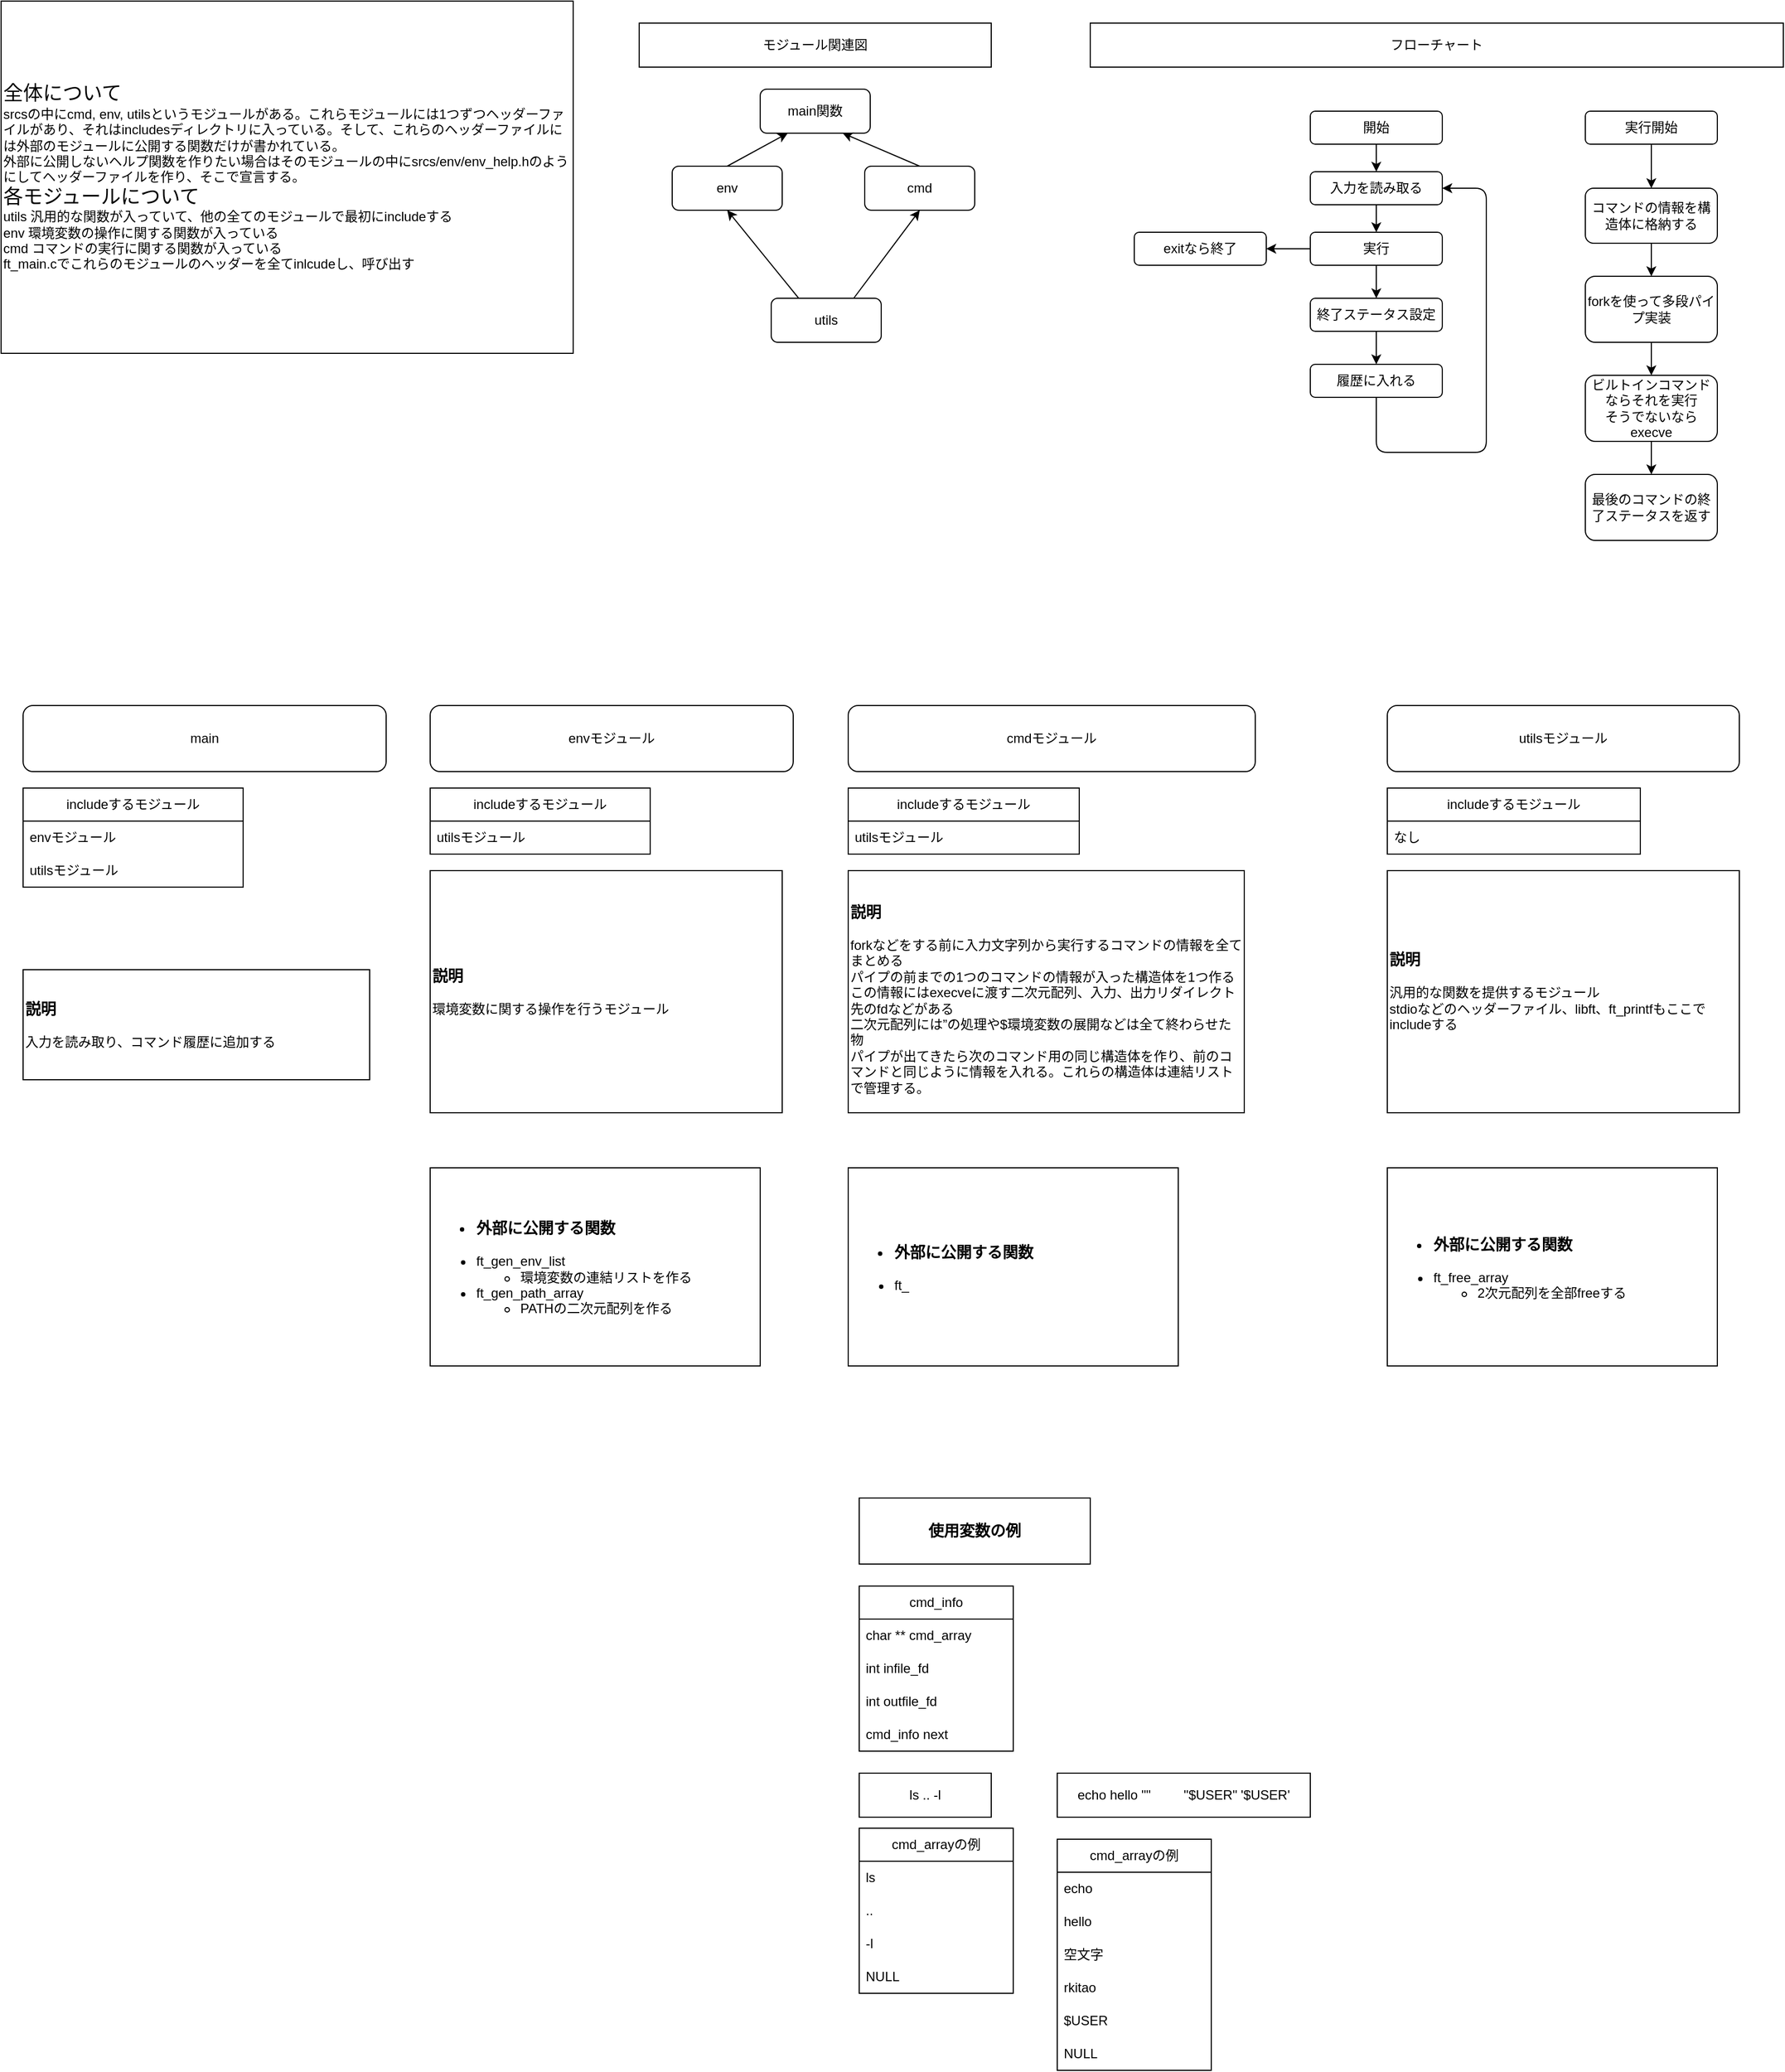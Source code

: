 <mxfile>
    <diagram id="GvdNMi-sKTnuqSEQmimu" name="ページ1">
        <mxGraphModel dx="2522" dy="2238" grid="1" gridSize="10" guides="1" tooltips="1" connect="1" arrows="1" fold="1" page="0" pageScale="1" pageWidth="827" pageHeight="1169" math="0" shadow="0">
            <root>
                <mxCell id="0"/>
                <mxCell id="1" parent="0"/>
                <mxCell id="4" value="cmdモジュール" style="rounded=1;whiteSpace=wrap;html=1;" parent="1" vertex="1">
                    <mxGeometry x="720" y="230" width="370" height="60" as="geometry"/>
                </mxCell>
                <mxCell id="5" value="envモジュール" style="rounded=1;whiteSpace=wrap;html=1;" parent="1" vertex="1">
                    <mxGeometry x="340" y="230" width="330" height="60" as="geometry"/>
                </mxCell>
                <mxCell id="6" value="utilsモジュール" style="rounded=1;whiteSpace=wrap;html=1;" parent="1" vertex="1">
                    <mxGeometry x="1210" y="230" width="320" height="60" as="geometry"/>
                </mxCell>
                <mxCell id="7" value="&lt;h3&gt;説明&lt;/h3&gt;forkなどをする前に入力文字列から実行するコマンドの情報を全てまとめる&lt;br&gt;パイプの前までの1つのコマンドの情報が入った構造体を1つ作る&lt;br&gt;この情報にはexecveに渡す二次元配列、入力、出力リダイレクト先のfdなどがある&lt;br&gt;二次元配列には”の処理や$環境変数の展開などは全て終わらせた物&lt;br&gt;パイプが出てきたら次のコマンド用の同じ構造体を作り、前のコマンドと同じように情報を入れる。これらの構造体は連結リストで管理する。" style="rounded=0;whiteSpace=wrap;html=1;align=left;" parent="1" vertex="1">
                    <mxGeometry x="720" y="380" width="360" height="220" as="geometry"/>
                </mxCell>
                <mxCell id="8" value="cmd_info" style="swimlane;fontStyle=0;childLayout=stackLayout;horizontal=1;startSize=30;horizontalStack=0;resizeParent=1;resizeParentMax=0;resizeLast=0;collapsible=1;marginBottom=0;whiteSpace=wrap;html=1;" parent="1" vertex="1">
                    <mxGeometry x="730" y="1030" width="140" height="150" as="geometry">
                        <mxRectangle x="350" y="720" width="90" height="30" as="alternateBounds"/>
                    </mxGeometry>
                </mxCell>
                <mxCell id="9" value="char ** cmd_array" style="text;strokeColor=none;fillColor=none;align=left;verticalAlign=middle;spacingLeft=4;spacingRight=4;overflow=hidden;points=[[0,0.5],[1,0.5]];portConstraint=eastwest;rotatable=0;whiteSpace=wrap;html=1;" parent="8" vertex="1">
                    <mxGeometry y="30" width="140" height="30" as="geometry"/>
                </mxCell>
                <mxCell id="10" value="int infile_fd" style="text;strokeColor=none;fillColor=none;align=left;verticalAlign=middle;spacingLeft=4;spacingRight=4;overflow=hidden;points=[[0,0.5],[1,0.5]];portConstraint=eastwest;rotatable=0;whiteSpace=wrap;html=1;" parent="8" vertex="1">
                    <mxGeometry y="60" width="140" height="30" as="geometry"/>
                </mxCell>
                <mxCell id="21" value="int outfile_fd" style="text;strokeColor=none;fillColor=none;align=left;verticalAlign=middle;spacingLeft=4;spacingRight=4;overflow=hidden;points=[[0,0.5],[1,0.5]];portConstraint=eastwest;rotatable=0;whiteSpace=wrap;html=1;" parent="8" vertex="1">
                    <mxGeometry y="90" width="140" height="30" as="geometry"/>
                </mxCell>
                <mxCell id="22" value="cmd_info next" style="text;strokeColor=none;fillColor=none;align=left;verticalAlign=middle;spacingLeft=4;spacingRight=4;overflow=hidden;points=[[0,0.5],[1,0.5]];portConstraint=eastwest;rotatable=0;whiteSpace=wrap;html=1;" parent="8" vertex="1">
                    <mxGeometry y="120" width="140" height="30" as="geometry"/>
                </mxCell>
                <mxCell id="23" value="cmd_arrayの例" style="swimlane;fontStyle=0;childLayout=stackLayout;horizontal=1;startSize=30;horizontalStack=0;resizeParent=1;resizeParentMax=0;resizeLast=0;collapsible=1;marginBottom=0;whiteSpace=wrap;html=1;" parent="1" vertex="1">
                    <mxGeometry x="730" y="1250" width="140" height="150" as="geometry"/>
                </mxCell>
                <mxCell id="25" value="ls" style="text;strokeColor=none;fillColor=none;align=left;verticalAlign=middle;spacingLeft=4;spacingRight=4;overflow=hidden;points=[[0,0.5],[1,0.5]];portConstraint=eastwest;rotatable=0;whiteSpace=wrap;html=1;" parent="23" vertex="1">
                    <mxGeometry y="30" width="140" height="30" as="geometry"/>
                </mxCell>
                <mxCell id="26" value=".." style="text;strokeColor=none;fillColor=none;align=left;verticalAlign=middle;spacingLeft=4;spacingRight=4;overflow=hidden;points=[[0,0.5],[1,0.5]];portConstraint=eastwest;rotatable=0;whiteSpace=wrap;html=1;" parent="23" vertex="1">
                    <mxGeometry y="60" width="140" height="30" as="geometry"/>
                </mxCell>
                <mxCell id="27" value="-l" style="text;strokeColor=none;fillColor=none;align=left;verticalAlign=middle;spacingLeft=4;spacingRight=4;overflow=hidden;points=[[0,0.5],[1,0.5]];portConstraint=eastwest;rotatable=0;whiteSpace=wrap;html=1;" parent="23" vertex="1">
                    <mxGeometry y="90" width="140" height="30" as="geometry"/>
                </mxCell>
                <mxCell id="28" value="NULL" style="text;strokeColor=none;fillColor=none;align=left;verticalAlign=middle;spacingLeft=4;spacingRight=4;overflow=hidden;points=[[0,0.5],[1,0.5]];portConstraint=eastwest;rotatable=0;whiteSpace=wrap;html=1;" parent="23" vertex="1">
                    <mxGeometry y="120" width="140" height="30" as="geometry"/>
                </mxCell>
                <mxCell id="29" value="cmd_arrayの例" style="swimlane;fontStyle=0;childLayout=stackLayout;horizontal=1;startSize=30;horizontalStack=0;resizeParent=1;resizeParentMax=0;resizeLast=0;collapsible=1;marginBottom=0;whiteSpace=wrap;html=1;" parent="1" vertex="1">
                    <mxGeometry x="910" y="1260" width="140" height="210" as="geometry"/>
                </mxCell>
                <mxCell id="30" value="echo" style="text;strokeColor=none;fillColor=none;align=left;verticalAlign=middle;spacingLeft=4;spacingRight=4;overflow=hidden;points=[[0,0.5],[1,0.5]];portConstraint=eastwest;rotatable=0;whiteSpace=wrap;html=1;" parent="29" vertex="1">
                    <mxGeometry y="30" width="140" height="30" as="geometry"/>
                </mxCell>
                <mxCell id="31" value="hello" style="text;strokeColor=none;fillColor=none;align=left;verticalAlign=middle;spacingLeft=4;spacingRight=4;overflow=hidden;points=[[0,0.5],[1,0.5]];portConstraint=eastwest;rotatable=0;whiteSpace=wrap;html=1;" parent="29" vertex="1">
                    <mxGeometry y="60" width="140" height="30" as="geometry"/>
                </mxCell>
                <mxCell id="32" value="空文字" style="text;strokeColor=none;fillColor=none;align=left;verticalAlign=middle;spacingLeft=4;spacingRight=4;overflow=hidden;points=[[0,0.5],[1,0.5]];portConstraint=eastwest;rotatable=0;whiteSpace=wrap;html=1;" parent="29" vertex="1">
                    <mxGeometry y="90" width="140" height="30" as="geometry"/>
                </mxCell>
                <mxCell id="36" value="rkitao" style="text;strokeColor=none;fillColor=none;align=left;verticalAlign=middle;spacingLeft=4;spacingRight=4;overflow=hidden;points=[[0,0.5],[1,0.5]];portConstraint=eastwest;rotatable=0;whiteSpace=wrap;html=1;" parent="29" vertex="1">
                    <mxGeometry y="120" width="140" height="30" as="geometry"/>
                </mxCell>
                <mxCell id="37" value="$USER" style="text;strokeColor=none;fillColor=none;align=left;verticalAlign=middle;spacingLeft=4;spacingRight=4;overflow=hidden;points=[[0,0.5],[1,0.5]];portConstraint=eastwest;rotatable=0;whiteSpace=wrap;html=1;" parent="29" vertex="1">
                    <mxGeometry y="150" width="140" height="30" as="geometry"/>
                </mxCell>
                <mxCell id="33" value="NULL" style="text;strokeColor=none;fillColor=none;align=left;verticalAlign=middle;spacingLeft=4;spacingRight=4;overflow=hidden;points=[[0,0.5],[1,0.5]];portConstraint=eastwest;rotatable=0;whiteSpace=wrap;html=1;" parent="29" vertex="1">
                    <mxGeometry y="180" width="140" height="30" as="geometry"/>
                </mxCell>
                <mxCell id="34" value="ls .. -l&lt;span style=&quot;color: rgba(0, 0, 0, 0); font-family: monospace; font-size: 0px; text-align: start;&quot;&gt;%3CmxGraphModel%3E%3Croot%3E%3CmxCell%20id%3D%220%22%2F%3E%3CmxCell%20id%3D%221%22%20parent%3D%220%22%2F%3E%3CmxCell%20id%3D%222%22%20value%3D%22cmd_array%E3%81%AE%E4%BE%8B%22%20style%3D%22swimlane%3BfontStyle%3D0%3BchildLayout%3DstackLayout%3Bhorizontal%3D1%3BstartSize%3D30%3BhorizontalStack%3D0%3BresizeParent%3D1%3BresizeParentMax%3D0%3BresizeLast%3D0%3Bcollapsible%3D1%3BmarginBottom%3D0%3BwhiteSpace%3Dwrap%3Bhtml%3D1%3B%22%20vertex%3D%221%22%20parent%3D%221%22%3E%3CmxGeometry%20x%3D%22530%22%20y%3D%22720%22%20width%3D%22140%22%20height%3D%22150%22%20as%3D%22geometry%22%2F%3E%3C%2FmxCell%3E%3CmxCell%20id%3D%223%22%20value%3D%22ls%22%20style%3D%22text%3BstrokeColor%3Dnone%3BfillColor%3Dnone%3Balign%3Dleft%3BverticalAlign%3Dmiddle%3BspacingLeft%3D4%3BspacingRight%3D4%3Boverflow%3Dhidden%3Bpoints%3D%5B%5B0%2C0.5%5D%2C%5B1%2C0.5%5D%5D%3BportConstraint%3Deastwest%3Brotatable%3D0%3BwhiteSpace%3Dwrap%3Bhtml%3D1%3B%22%20vertex%3D%221%22%20parent%3D%222%22%3E%3CmxGeometry%20y%3D%2230%22%20width%3D%22140%22%20height%3D%2230%22%20as%3D%22geometry%22%2F%3E%3C%2FmxCell%3E%3CmxCell%20id%3D%224%22%20value%3D%22..%22%20style%3D%22text%3BstrokeColor%3Dnone%3BfillColor%3Dnone%3Balign%3Dleft%3BverticalAlign%3Dmiddle%3BspacingLeft%3D4%3BspacingRight%3D4%3Boverflow%3Dhidden%3Bpoints%3D%5B%5B0%2C0.5%5D%2C%5B1%2C0.5%5D%5D%3BportConstraint%3Deastwest%3Brotatable%3D0%3BwhiteSpace%3Dwrap%3Bhtml%3D1%3B%22%20vertex%3D%221%22%20parent%3D%222%22%3E%3CmxGeometry%20y%3D%2260%22%20width%3D%22140%22%20height%3D%2230%22%20as%3D%22geometry%22%2F%3E%3C%2FmxCell%3E%3CmxCell%20id%3D%225%22%20value%3D%22-l%22%20style%3D%22text%3BstrokeColor%3Dnone%3BfillColor%3Dnone%3Balign%3Dleft%3BverticalAlign%3Dmiddle%3BspacingLeft%3D4%3BspacingRight%3D4%3Boverflow%3Dhidden%3Bpoints%3D%5B%5B0%2C0.5%5D%2C%5B1%2C0.5%5D%5D%3BportConstraint%3Deastwest%3Brotatable%3D0%3BwhiteSpace%3Dwrap%3Bhtml%3D1%3B%22%20vertex%3D%221%22%20parent%3D%222%22%3E%3CmxGeometry%20y%3D%2290%22%20width%3D%22140%22%20height%3D%2230%22%20as%3D%22geometry%22%2F%3E%3C%2FmxCell%3E%3CmxCell%20id%3D%226%22%20value%3D%22NULL%22%20style%3D%22text%3BstrokeColor%3Dnone%3BfillColor%3Dnone%3Balign%3Dleft%3BverticalAlign%3Dmiddle%3BspacingLeft%3D4%3BspacingRight%3D4%3Boverflow%3Dhidden%3Bpoints%3D%5B%5B0%2C0.5%5D%2C%5B1%2C0.5%5D%5D%3BportConstraint%3Deastwest%3Brotatable%3D0%3BwhiteSpace%3Dwrap%3Bhtml%3D1%3B%22%20vertex%3D%221%22%20parent%3D%222%22%3E%3CmxGeometry%20y%3D%22120%22%20width%3D%22140%22%20height%3D%2230%22%20as%3D%22geometry%22%2F%3E%3C%2FmxCell%3E%3C%2Froot%3E%3C%2FmxGraphModel%3E&lt;/span&gt;" style="rounded=0;whiteSpace=wrap;html=1;" parent="1" vertex="1">
                    <mxGeometry x="730" y="1200" width="120" height="40" as="geometry"/>
                </mxCell>
                <mxCell id="35" value="echo hello &quot;&quot;&amp;nbsp; &amp;nbsp; &amp;nbsp; &amp;nbsp; &amp;nbsp;&quot;$USER&quot; '$USER'" style="rounded=0;whiteSpace=wrap;html=1;" parent="1" vertex="1">
                    <mxGeometry x="910" y="1200" width="230" height="40" as="geometry"/>
                </mxCell>
                <mxCell id="54" value="&lt;h3&gt;使用変数の例&lt;/h3&gt;" style="rounded=0;whiteSpace=wrap;html=1;" parent="1" vertex="1">
                    <mxGeometry x="730" y="950" width="210" height="60" as="geometry"/>
                </mxCell>
                <mxCell id="56" value="includeするモジュール" style="swimlane;fontStyle=0;childLayout=stackLayout;horizontal=1;startSize=30;horizontalStack=0;resizeParent=1;resizeParentMax=0;resizeLast=0;collapsible=1;marginBottom=0;whiteSpace=wrap;html=1;" parent="1" vertex="1">
                    <mxGeometry x="720" y="305" width="210" height="60" as="geometry"/>
                </mxCell>
                <mxCell id="57" value="utilsモジュール" style="text;strokeColor=none;fillColor=none;align=left;verticalAlign=middle;spacingLeft=4;spacingRight=4;overflow=hidden;points=[[0,0.5],[1,0.5]];portConstraint=eastwest;rotatable=0;whiteSpace=wrap;html=1;" parent="56" vertex="1">
                    <mxGeometry y="30" width="210" height="30" as="geometry"/>
                </mxCell>
                <mxCell id="60" value="includeするモジュール" style="swimlane;fontStyle=0;childLayout=stackLayout;horizontal=1;startSize=30;horizontalStack=0;resizeParent=1;resizeParentMax=0;resizeLast=0;collapsible=1;marginBottom=0;whiteSpace=wrap;html=1;" parent="1" vertex="1">
                    <mxGeometry x="340" y="305" width="200" height="60" as="geometry"/>
                </mxCell>
                <mxCell id="61" value="utilsモジュール" style="text;strokeColor=none;fillColor=none;align=left;verticalAlign=middle;spacingLeft=4;spacingRight=4;overflow=hidden;points=[[0,0.5],[1,0.5]];portConstraint=eastwest;rotatable=0;whiteSpace=wrap;html=1;" parent="60" vertex="1">
                    <mxGeometry y="30" width="200" height="30" as="geometry"/>
                </mxCell>
                <mxCell id="62" value="includeするモジュール" style="swimlane;fontStyle=0;childLayout=stackLayout;horizontal=1;startSize=30;horizontalStack=0;resizeParent=1;resizeParentMax=0;resizeLast=0;collapsible=1;marginBottom=0;whiteSpace=wrap;html=1;" parent="1" vertex="1">
                    <mxGeometry x="1210" y="305" width="230" height="60" as="geometry"/>
                </mxCell>
                <mxCell id="63" value="なし" style="text;strokeColor=none;fillColor=none;align=left;verticalAlign=middle;spacingLeft=4;spacingRight=4;overflow=hidden;points=[[0,0.5],[1,0.5]];portConstraint=eastwest;rotatable=0;whiteSpace=wrap;html=1;" parent="62" vertex="1">
                    <mxGeometry y="30" width="230" height="30" as="geometry"/>
                </mxCell>
                <mxCell id="64" value="&lt;h3&gt;説明&lt;/h3&gt;&lt;div&gt;環境変数に関する操作を行うモジュール&lt;/div&gt;&lt;span style=&quot;color: rgba(0, 0, 0, 0); font-family: monospace; font-size: 0px;&quot;&gt;%3CmxGraphModel%3E%3Croot%3E%3CmxCell%20id%3D%220%22%2F%3E%3CmxCell%20id%3D%221%22%20parent%3D%220%22%2F%3E%3CmxCell%20id%3D%222%22%20value%3D%22%26lt%3Bh3%26gt%3B%E8%AA%AC%E6%98%8E%26lt%3B%2Fh3%26gt%3Bfork%E3%81%AA%E3%81%A9%E3%82%92%E3%81%99%E3%82%8B%E5%89%8D%E3%81%AB%E5%85%A5%E5%8A%9B%E6%96%87%E5%AD%97%E5%88%97%E3%81%8B%E3%82%89%E5%AE%9F%E8%A1%8C%E3%81%99%E3%82%8B%E3%82%B3%E3%83%9E%E3%83%B3%E3%83%89%E3%81%AE%E6%83%85%E5%A0%B1%E3%82%92%E5%85%A8%E3%81%A6%E3%81%BE%E3%81%A8%E3%82%81%E3%82%8B%26lt%3Bbr%26gt%3B%E3%83%91%E3%82%A4%E3%83%97%E3%81%AE%E5%89%8D%E3%81%BE%E3%81%A7%E3%81%AE1%E3%81%A4%E3%81%AE%E3%82%B3%E3%83%9E%E3%83%B3%E3%83%89%E3%81%AE%E6%83%85%E5%A0%B1%E3%81%8C%E5%85%A5%E3%81%A3%E3%81%9F%E6%A7%8B%E9%80%A0%E4%BD%93%E3%82%921%E3%81%A4%E4%BD%9C%E3%82%8B%26lt%3Bbr%26gt%3B%E3%81%93%E3%81%AE%E6%83%85%E5%A0%B1%E3%81%AB%E3%81%AFexecve%E3%81%AB%E6%B8%A1%E3%81%99%E4%BA%8C%E6%AC%A1%E5%85%83%E9%85%8D%E5%88%97%E3%80%81%E5%85%A5%E5%8A%9B%E3%80%81%E5%87%BA%E5%8A%9B%E3%83%AA%E3%83%80%E3%82%A4%E3%83%AC%E3%82%AF%E3%83%88%E5%85%88%E3%81%AEfd%E3%81%AA%E3%81%A9%E3%81%8C%E3%81%82%E3%82%8B%26lt%3Bbr%26gt%3B%E4%BA%8C%E6%AC%A1%E5%85%83%E9%85%8D%E5%88%97%E3%81%AB%E3%81%AF%E2%80%9D%E3%81%AE%E5%87%A6%E7%90%86%E3%82%84%24%E7%92%B0%E5%A2%83%E5%A4%89%E6%95%B0%E3%81%AE%E5%B1%95%E9%96%8B%E3%81%AA%E3%81%A9%E3%81%AF%E5%85%A8%E3%81%A6%E7%B5%82%E3%82%8F%E3%82%89%E3%81%9B%E3%81%9F%E7%89%A9%26lt%3Bbr%26gt%3B%E3%83%91%E3%82%A4%E3%83%97%E3%81%8C%E5%87%BA%E3%81%A6%E3%81%8D%E3%81%9F%E3%82%89%E6%AC%A1%E3%81%AE%E3%82%B3%E3%83%9E%E3%83%B3%E3%83%89%E7%94%A8%E3%81%AE%E5%90%8C%E3%81%98%E6%A7%8B%E9%80%A0%E4%BD%93%E3%82%92%E4%BD%9C%E3%82%8A%E3%80%81%E5%89%8D%E3%81%AE%E3%82%B3%E3%83%9E%E3%83%B3%E3%83%89%E3%81%A8%E5%90%8C%E3%81%98%E3%82%88%E3%81%86%E3%81%AB%E6%83%85%E5%A0%B1%E3%82%92%E5%85%A5%E3%82%8C%E3%82%8B%E3%80%82%E3%81%93%E3%82%8C%E3%82%89%E3%81%AE%E6%A7%8B%E9%80%A0%E4%BD%93%E3%81%AF%E9%80%A3%E7%B5%90%E3%83%AA%E3%82%B9%E3%83%88%E3%81%A7%E7%AE%A1%E7%90%86%E3%81%99%E3%82%8B%E3%80%82%22%20style%3D%22rounded%3D0%3BwhiteSpace%3Dwrap%3Bhtml%3D1%3Balign%3Dleft%3B%22%20vertex%3D%221%22%20parent%3D%221%22%3E%3CmxGeometry%20x%3D%22350%22%20y%3D%22540%22%20width%3D%22360%22%20height%3D%22220%22%20as%3D%22geometry%22%2F%3E%3C%2FmxCell%3E%3C%2Froot%3E%3C%2FmxGraphModel%3E&lt;/span&gt;" style="rounded=0;whiteSpace=wrap;html=1;align=left;" parent="1" vertex="1">
                    <mxGeometry x="340" y="380" width="320" height="220" as="geometry"/>
                </mxCell>
                <mxCell id="65" value="&lt;h3&gt;説明&lt;/h3&gt;&lt;div&gt;汎用的な関数を提供するモジュール&lt;/div&gt;&lt;div&gt;stdioなどのヘッダーファイル、libft、ft_printfもここでincludeする&lt;/div&gt;&lt;span style=&quot;color: rgba(0, 0, 0, 0); font-family: monospace; font-size: 0px;&quot;&gt;%3CmxGraphModel%3E%3Croot%3E%3CmxCell%20id%3D%220%22%2F%3E%3CmxCell%20id%3D%221%22%20parent%3D%220%22%2F%3E%3CmxCell%20id%3D%222%22%20value%3D%22%26lt%3Bh3%26gt%3B%E8%AA%AC%E6%98%8E%26lt%3B%2Fh3%26gt%3Bfork%E3%81%AA%E3%81%A9%E3%82%92%E3%81%99%E3%82%8B%E5%89%8D%E3%81%AB%E5%85%A5%E5%8A%9B%E6%96%87%E5%AD%97%E5%88%97%E3%81%8B%E3%82%89%E5%AE%9F%E8%A1%8C%E3%81%99%E3%82%8B%E3%82%B3%E3%83%9E%E3%83%B3%E3%83%89%E3%81%AE%E6%83%85%E5%A0%B1%E3%82%92%E5%85%A8%E3%81%A6%E3%81%BE%E3%81%A8%E3%82%81%E3%82%8B%26lt%3Bbr%26gt%3B%E3%83%91%E3%82%A4%E3%83%97%E3%81%AE%E5%89%8D%E3%81%BE%E3%81%A7%E3%81%AE1%E3%81%A4%E3%81%AE%E3%82%B3%E3%83%9E%E3%83%B3%E3%83%89%E3%81%AE%E6%83%85%E5%A0%B1%E3%81%8C%E5%85%A5%E3%81%A3%E3%81%9F%E6%A7%8B%E9%80%A0%E4%BD%93%E3%82%921%E3%81%A4%E4%BD%9C%E3%82%8B%26lt%3Bbr%26gt%3B%E3%81%93%E3%81%AE%E6%83%85%E5%A0%B1%E3%81%AB%E3%81%AFexecve%E3%81%AB%E6%B8%A1%E3%81%99%E4%BA%8C%E6%AC%A1%E5%85%83%E9%85%8D%E5%88%97%E3%80%81%E5%85%A5%E5%8A%9B%E3%80%81%E5%87%BA%E5%8A%9B%E3%83%AA%E3%83%80%E3%82%A4%E3%83%AC%E3%82%AF%E3%83%88%E5%85%88%E3%81%AEfd%E3%81%AA%E3%81%A9%E3%81%8C%E3%81%82%E3%82%8B%26lt%3Bbr%26gt%3B%E4%BA%8C%E6%AC%A1%E5%85%83%E9%85%8D%E5%88%97%E3%81%AB%E3%81%AF%E2%80%9D%E3%81%AE%E5%87%A6%E7%90%86%E3%82%84%24%E7%92%B0%E5%A2%83%E5%A4%89%E6%95%B0%E3%81%AE%E5%B1%95%E9%96%8B%E3%81%AA%E3%81%A9%E3%81%AF%E5%85%A8%E3%81%A6%E7%B5%82%E3%82%8F%E3%82%89%E3%81%9B%E3%81%9F%E7%89%A9%26lt%3Bbr%26gt%3B%E3%83%91%E3%82%A4%E3%83%97%E3%81%8C%E5%87%BA%E3%81%A6%E3%81%8D%E3%81%9F%E3%82%89%E6%AC%A1%E3%81%AE%E3%82%B3%E3%83%9E%E3%83%B3%E3%83%89%E7%94%A8%E3%81%AE%E5%90%8C%E3%81%98%E6%A7%8B%E9%80%A0%E4%BD%93%E3%82%92%E4%BD%9C%E3%82%8A%E3%80%81%E5%89%8D%E3%81%AE%E3%82%B3%E3%83%9E%E3%83%B3%E3%83%89%E3%81%A8%E5%90%8C%E3%81%98%E3%82%88%E3%81%86%E3%81%AB%E6%83%85%E5%A0%B1%E3%82%92%E5%85%A5%E3%82%8C%E3%82%8B%E3%80%82%E3%81%93%E3%82%8C%E3%82%89%E3%81%AE%E6%A7%8B%E9%80%A0%E4%BD%93%E3%81%AF%E9%80%A3%E7%B5%90%E3%83%AA%E3%82%B9%E3%83%88%E3%81%A7%E7%AE%A1%E7%90%86%E3%81%99%E3%82%8B%E3%80%82%22%20style%3D%22rounded%3D0%3BwhiteSpace%3Dwrap%3Bhtml%3D1%3Balign%3Dleft%3B%22%20vertex%3D%221%22%20parent%3D%221%22%3E%3CmxGeometry%20x%3D%22350%22%20y%3D%22540%22%20width%3D%22360%22%20height%3D%22220%22%20as%3D%22geometry%22%2F%3E%3C%2FmxCell%3E%3C%2Froot%3E%3C%2FmxGraphModel%3E&lt;/span&gt;" style="rounded=0;whiteSpace=wrap;html=1;align=left;" parent="1" vertex="1">
                    <mxGeometry x="1210" y="380" width="320" height="220" as="geometry"/>
                </mxCell>
                <mxCell id="68" value="main" style="rounded=1;whiteSpace=wrap;html=1;" parent="1" vertex="1">
                    <mxGeometry x="-30" y="230" width="330" height="60" as="geometry"/>
                </mxCell>
                <mxCell id="69" value="includeするモジュール" style="swimlane;fontStyle=0;childLayout=stackLayout;horizontal=1;startSize=30;horizontalStack=0;resizeParent=1;resizeParentMax=0;resizeLast=0;collapsible=1;marginBottom=0;whiteSpace=wrap;html=1;" parent="1" vertex="1">
                    <mxGeometry x="-30" y="305" width="200" height="90" as="geometry"/>
                </mxCell>
                <mxCell id="72" value="envモジュール" style="text;strokeColor=none;fillColor=none;align=left;verticalAlign=middle;spacingLeft=4;spacingRight=4;overflow=hidden;points=[[0,0.5],[1,0.5]];portConstraint=eastwest;rotatable=0;whiteSpace=wrap;html=1;" parent="69" vertex="1">
                    <mxGeometry y="30" width="200" height="30" as="geometry"/>
                </mxCell>
                <mxCell id="73" value="utilsモジュール" style="text;strokeColor=none;fillColor=none;align=left;verticalAlign=middle;spacingLeft=4;spacingRight=4;overflow=hidden;points=[[0,0.5],[1,0.5]];portConstraint=eastwest;rotatable=0;whiteSpace=wrap;html=1;" parent="69" vertex="1">
                    <mxGeometry y="60" width="200" height="30" as="geometry"/>
                </mxCell>
                <mxCell id="71" value="&lt;h3&gt;説明&lt;/h3&gt;&lt;div&gt;入力を読み取り、コマンド履歴に追加する&lt;/div&gt;&lt;span style=&quot;color: rgba(0, 0, 0, 0); font-family: monospace; font-size: 0px;&quot;&gt;%3CmxGraphModel%3E%3Croot%3E%3CmxCell%20id%3D%220%22%2F%3E%3CmxCell%20id%3D%221%22%20parent%3D%220%22%2F%3E%3CmxCell%20id%3D%222%22%20value%3D%22%26lt%3Bh3%26gt%3B%E8%AA%AC%E6%98%8E%26lt%3B%2Fh3%26gt%3Bfork%E3%81%AA%E3%81%A9%E3%82%92%E3%81%99%E3%82%8B%E5%89%8D%E3%81%AB%E5%85%A5%E5%8A%9B%E6%96%87%E5%AD%97%E5%88%97%E3%81%8B%E3%82%89%E5%AE%9F%E8%A1%8C%E3%81%99%E3%82%8B%E3%82%B3%E3%83%9E%E3%83%B3%E3%83%89%E3%81%AE%E6%83%85%E5%A0%B1%E3%82%92%E5%85%A8%E3%81%A6%E3%81%BE%E3%81%A8%E3%82%81%E3%82%8B%26lt%3Bbr%26gt%3B%E3%83%91%E3%82%A4%E3%83%97%E3%81%AE%E5%89%8D%E3%81%BE%E3%81%A7%E3%81%AE1%E3%81%A4%E3%81%AE%E3%82%B3%E3%83%9E%E3%83%B3%E3%83%89%E3%81%AE%E6%83%85%E5%A0%B1%E3%81%8C%E5%85%A5%E3%81%A3%E3%81%9F%E6%A7%8B%E9%80%A0%E4%BD%93%E3%82%921%E3%81%A4%E4%BD%9C%E3%82%8B%26lt%3Bbr%26gt%3B%E3%81%93%E3%81%AE%E6%83%85%E5%A0%B1%E3%81%AB%E3%81%AFexecve%E3%81%AB%E6%B8%A1%E3%81%99%E4%BA%8C%E6%AC%A1%E5%85%83%E9%85%8D%E5%88%97%E3%80%81%E5%85%A5%E5%8A%9B%E3%80%81%E5%87%BA%E5%8A%9B%E3%83%AA%E3%83%80%E3%82%A4%E3%83%AC%E3%82%AF%E3%83%88%E5%85%88%E3%81%AEfd%E3%81%AA%E3%81%A9%E3%81%8C%E3%81%82%E3%82%8B%26lt%3Bbr%26gt%3B%E4%BA%8C%E6%AC%A1%E5%85%83%E9%85%8D%E5%88%97%E3%81%AB%E3%81%AF%E2%80%9D%E3%81%AE%E5%87%A6%E7%90%86%E3%82%84%24%E7%92%B0%E5%A2%83%E5%A4%89%E6%95%B0%E3%81%AE%E5%B1%95%E9%96%8B%E3%81%AA%E3%81%A9%E3%81%AF%E5%85%A8%E3%81%A6%E7%B5%82%E3%82%8F%E3%82%89%E3%81%9B%E3%81%9F%E7%89%A9%26lt%3Bbr%26gt%3B%E3%83%91%E3%82%A4%E3%83%97%E3%81%8C%E5%87%BA%E3%81%A6%E3%81%8D%E3%81%9F%E3%82%89%E6%AC%A1%E3%81%AE%E3%82%B3%E3%83%9E%E3%83%B3%E3%83%89%E7%94%A8%E3%81%AE%E5%90%8C%E3%81%98%E6%A7%8B%E9%80%A0%E4%BD%93%E3%82%92%E4%BD%9C%E3%82%8A%E3%80%81%E5%89%8D%E3%81%AE%E3%82%B3%E3%83%9E%E3%83%B3%E3%83%89%E3%81%A8%E5%90%8C%E3%81%98%E3%82%88%E3%81%86%E3%81%AB%E6%83%85%E5%A0%B1%E3%82%92%E5%85%A5%E3%82%8C%E3%82%8B%E3%80%82%E3%81%93%E3%82%8C%E3%82%89%E3%81%AE%E6%A7%8B%E9%80%A0%E4%BD%93%E3%81%AF%E9%80%A3%E7%B5%90%E3%83%AA%E3%82%B9%E3%83%88%E3%81%A7%E7%AE%A1%E7%90%86%E3%81%99%E3%82%8B%E3%80%82%22%20style%3D%22rounded%3D0%3BwhiteSpace%3Dwrap%3Bhtml%3D1%3Balign%3Dleft%3B%22%20vertex%3D%221%22%20parent%3D%221%22%3E%3CmxGeometry%20x%3D%22350%22%20y%3D%22540%22%20width%3D%22360%22%20height%3D%22220%22%20as%3D%22geometry%22%2F%3E%3C%2FmxCell%3E%3C%2Froot%3E%3C%2FmxGraphModel%3E&lt;/span&gt;" style="rounded=0;whiteSpace=wrap;html=1;align=left;" parent="1" vertex="1">
                    <mxGeometry x="-30" y="470" width="315" height="100" as="geometry"/>
                </mxCell>
                <mxCell id="74" value="モジュール関連図" style="rounded=0;whiteSpace=wrap;html=1;" vertex="1" parent="1">
                    <mxGeometry x="530" y="-390" width="320" height="40" as="geometry"/>
                </mxCell>
                <mxCell id="75" value="main関数" style="rounded=1;whiteSpace=wrap;html=1;" vertex="1" parent="1">
                    <mxGeometry x="640" y="-330" width="100" height="40" as="geometry"/>
                </mxCell>
                <mxCell id="79" style="edgeStyle=none;html=1;exitX=0.5;exitY=0;exitDx=0;exitDy=0;entryX=0.25;entryY=1;entryDx=0;entryDy=0;" edge="1" parent="1" source="76" target="75">
                    <mxGeometry relative="1" as="geometry"/>
                </mxCell>
                <mxCell id="76" value="env" style="rounded=1;whiteSpace=wrap;html=1;" vertex="1" parent="1">
                    <mxGeometry x="560" y="-260" width="100" height="40" as="geometry"/>
                </mxCell>
                <mxCell id="80" style="edgeStyle=none;html=1;exitX=0.5;exitY=0;exitDx=0;exitDy=0;entryX=0.75;entryY=1;entryDx=0;entryDy=0;" edge="1" parent="1" source="77" target="75">
                    <mxGeometry relative="1" as="geometry"/>
                </mxCell>
                <mxCell id="77" value="cmd" style="rounded=1;whiteSpace=wrap;html=1;" vertex="1" parent="1">
                    <mxGeometry x="735" y="-260" width="100" height="40" as="geometry"/>
                </mxCell>
                <mxCell id="81" style="edgeStyle=none;html=1;exitX=0.25;exitY=0;exitDx=0;exitDy=0;entryX=0.5;entryY=1;entryDx=0;entryDy=0;" edge="1" parent="1" source="78" target="76">
                    <mxGeometry relative="1" as="geometry"/>
                </mxCell>
                <mxCell id="82" style="edgeStyle=none;html=1;exitX=0.75;exitY=0;exitDx=0;exitDy=0;entryX=0.5;entryY=1;entryDx=0;entryDy=0;" edge="1" parent="1" source="78" target="77">
                    <mxGeometry relative="1" as="geometry"/>
                </mxCell>
                <mxCell id="78" value="utils" style="rounded=1;whiteSpace=wrap;html=1;" vertex="1" parent="1">
                    <mxGeometry x="650" y="-140" width="100" height="40" as="geometry"/>
                </mxCell>
                <mxCell id="83" value="フローチャート" style="rounded=0;whiteSpace=wrap;html=1;" vertex="1" parent="1">
                    <mxGeometry x="940" y="-390" width="630" height="40" as="geometry"/>
                </mxCell>
                <mxCell id="92" style="edgeStyle=none;html=1;exitX=0.5;exitY=1;exitDx=0;exitDy=0;entryX=0.5;entryY=0;entryDx=0;entryDy=0;" edge="1" parent="1" source="85" target="87">
                    <mxGeometry relative="1" as="geometry"/>
                </mxCell>
                <mxCell id="85" value="入力を読み取る" style="rounded=1;whiteSpace=wrap;html=1;" vertex="1" parent="1">
                    <mxGeometry x="1140" y="-255" width="120" height="30" as="geometry"/>
                </mxCell>
                <mxCell id="99" style="edgeStyle=none;html=1;entryX=1;entryY=0.5;entryDx=0;entryDy=0;exitX=0.5;exitY=1;exitDx=0;exitDy=0;" edge="1" parent="1" source="106" target="85">
                    <mxGeometry relative="1" as="geometry">
                        <mxPoint x="1200" y="-30" as="sourcePoint"/>
                        <Array as="points">
                            <mxPoint x="1200"/>
                            <mxPoint x="1300"/>
                            <mxPoint x="1300" y="-240"/>
                        </Array>
                    </mxGeometry>
                </mxCell>
                <mxCell id="107" style="edgeStyle=none;html=1;exitX=0.5;exitY=1;exitDx=0;exitDy=0;entryX=0.5;entryY=0;entryDx=0;entryDy=0;" edge="1" parent="1" source="86" target="106">
                    <mxGeometry relative="1" as="geometry"/>
                </mxCell>
                <mxCell id="86" value="終了ステータス設定" style="rounded=1;whiteSpace=wrap;html=1;" vertex="1" parent="1">
                    <mxGeometry x="1140" y="-140" width="120" height="30" as="geometry"/>
                </mxCell>
                <mxCell id="93" style="edgeStyle=none;html=1;exitX=0.5;exitY=1;exitDx=0;exitDy=0;entryX=0.5;entryY=0;entryDx=0;entryDy=0;" edge="1" parent="1" source="87" target="86">
                    <mxGeometry relative="1" as="geometry"/>
                </mxCell>
                <mxCell id="101" style="edgeStyle=none;html=1;exitX=0;exitY=0.5;exitDx=0;exitDy=0;entryX=1;entryY=0.5;entryDx=0;entryDy=0;" edge="1" parent="1" source="87" target="100">
                    <mxGeometry relative="1" as="geometry"/>
                </mxCell>
                <mxCell id="87" value="実行" style="rounded=1;whiteSpace=wrap;html=1;" vertex="1" parent="1">
                    <mxGeometry x="1140" y="-200" width="120" height="30" as="geometry"/>
                </mxCell>
                <mxCell id="97" style="edgeStyle=none;html=1;exitX=0.5;exitY=1;exitDx=0;exitDy=0;entryX=0.5;entryY=0;entryDx=0;entryDy=0;" edge="1" parent="1" source="89" target="96">
                    <mxGeometry relative="1" as="geometry"/>
                </mxCell>
                <mxCell id="89" value="実行開始" style="rounded=1;whiteSpace=wrap;html=1;" vertex="1" parent="1">
                    <mxGeometry x="1390" y="-310" width="120" height="30" as="geometry"/>
                </mxCell>
                <mxCell id="91" style="edgeStyle=none;html=1;exitX=0.5;exitY=1;exitDx=0;exitDy=0;entryX=0.5;entryY=0;entryDx=0;entryDy=0;" edge="1" parent="1" source="90" target="85">
                    <mxGeometry relative="1" as="geometry"/>
                </mxCell>
                <mxCell id="90" value="開始" style="rounded=1;whiteSpace=wrap;html=1;" vertex="1" parent="1">
                    <mxGeometry x="1140" y="-310" width="120" height="30" as="geometry"/>
                </mxCell>
                <mxCell id="108" style="edgeStyle=none;html=1;exitX=0.5;exitY=1;exitDx=0;exitDy=0;entryX=0.5;entryY=0;entryDx=0;entryDy=0;" edge="1" parent="1" source="96" target="103">
                    <mxGeometry relative="1" as="geometry"/>
                </mxCell>
                <mxCell id="96" value="コマンドの情報を構造体に格納する" style="rounded=1;whiteSpace=wrap;html=1;" vertex="1" parent="1">
                    <mxGeometry x="1390" y="-240" width="120" height="50" as="geometry"/>
                </mxCell>
                <mxCell id="100" value="exitなら終了" style="rounded=1;whiteSpace=wrap;html=1;" vertex="1" parent="1">
                    <mxGeometry x="980" y="-200" width="120" height="30" as="geometry"/>
                </mxCell>
                <mxCell id="109" style="edgeStyle=none;html=1;exitX=0.5;exitY=1;exitDx=0;exitDy=0;" edge="1" parent="1" source="103" target="104">
                    <mxGeometry relative="1" as="geometry"/>
                </mxCell>
                <mxCell id="103" value="forkを使って多段パイプ実装" style="rounded=1;whiteSpace=wrap;html=1;" vertex="1" parent="1">
                    <mxGeometry x="1390" y="-160" width="120" height="60" as="geometry"/>
                </mxCell>
                <mxCell id="110" style="edgeStyle=none;html=1;exitX=0.5;exitY=1;exitDx=0;exitDy=0;entryX=0.5;entryY=0;entryDx=0;entryDy=0;" edge="1" parent="1" source="104" target="105">
                    <mxGeometry relative="1" as="geometry"/>
                </mxCell>
                <mxCell id="104" value="ビルトインコマンドならそれを実行&lt;br&gt;そうでないならexecve" style="rounded=1;whiteSpace=wrap;html=1;" vertex="1" parent="1">
                    <mxGeometry x="1390" y="-70" width="120" height="60" as="geometry"/>
                </mxCell>
                <mxCell id="105" value="最後のコマンドの終了ステータスを返す" style="rounded=1;whiteSpace=wrap;html=1;" vertex="1" parent="1">
                    <mxGeometry x="1390" y="20" width="120" height="60" as="geometry"/>
                </mxCell>
                <mxCell id="106" value="履歴に入れる" style="rounded=1;whiteSpace=wrap;html=1;" vertex="1" parent="1">
                    <mxGeometry x="1140" y="-80" width="120" height="30" as="geometry"/>
                </mxCell>
                <mxCell id="111" value="&lt;h3 style=&quot;&quot;&gt;&lt;ul&gt;&lt;li&gt;外部に公開する関数&lt;/li&gt;&lt;/ul&gt;&lt;/h3&gt;&lt;ul style=&quot;&quot;&gt;&lt;li&gt;ft_gen_env_list&lt;/li&gt;&lt;ul&gt;&lt;li&gt;環境変数の連結リストを作る&lt;/li&gt;&lt;/ul&gt;&lt;li&gt;ft_gen_path_array&lt;/li&gt;&lt;ul&gt;&lt;li&gt;PATHの二次元配列を作る&lt;/li&gt;&lt;/ul&gt;&lt;/ul&gt;" style="rounded=0;whiteSpace=wrap;html=1;align=left;" vertex="1" parent="1">
                    <mxGeometry x="340" y="650" width="300" height="180" as="geometry"/>
                </mxCell>
                <mxCell id="112" value="&lt;h3 style=&quot;&quot;&gt;&lt;ul&gt;&lt;li&gt;外部に公開する関数&lt;/li&gt;&lt;/ul&gt;&lt;/h3&gt;&lt;ul style=&quot;&quot;&gt;&lt;li&gt;ft_&lt;/li&gt;&lt;/ul&gt;" style="rounded=0;whiteSpace=wrap;html=1;align=left;" vertex="1" parent="1">
                    <mxGeometry x="720" y="650" width="300" height="180" as="geometry"/>
                </mxCell>
                <mxCell id="113" value="&lt;h3 style=&quot;&quot;&gt;&lt;ul&gt;&lt;li&gt;外部に公開する関数&lt;/li&gt;&lt;/ul&gt;&lt;/h3&gt;&lt;ul style=&quot;&quot;&gt;&lt;li&gt;ft_free_array&lt;/li&gt;&lt;ul&gt;&lt;li&gt;2次元配列を全部freeする&lt;/li&gt;&lt;/ul&gt;&lt;/ul&gt;" style="rounded=0;whiteSpace=wrap;html=1;align=left;" vertex="1" parent="1">
                    <mxGeometry x="1210" y="650" width="300" height="180" as="geometry"/>
                </mxCell>
                <mxCell id="114" value="&lt;font style=&quot;font-size: 18px;&quot;&gt;全体について&lt;/font&gt;&lt;br style=&quot;&quot;&gt;&lt;span style=&quot;&quot;&gt;srcsの中にcmd, env, utilsというモジュールがある。これらモジュールには1つずつヘッダーファイルがあり、それはincludesディレクトリに入っている。そして、これらのヘッダーファイルには外部のモジュールに公開する関数だけが書かれている。&lt;/span&gt;&lt;br style=&quot;&quot;&gt;&lt;span style=&quot;&quot;&gt;外部に公開しないヘルプ関数を作りたい場合はそのモジュールの中にsrcs/env/env_help.hのようにしてヘッダーファイルを作り、そこで宣言する。&lt;/span&gt;&lt;br style=&quot;&quot;&gt;&lt;font style=&quot;font-size: 18px;&quot;&gt;各モジュールについて&lt;br&gt;&lt;/font&gt;&lt;span style=&quot;&quot;&gt;utils 汎用的な関数が入っていて、他の全てのモジュールで最初にincludeする&lt;/span&gt;&lt;br style=&quot;&quot;&gt;&lt;span style=&quot;&quot;&gt;env 環境変数の操作に関する関数が入っている&lt;/span&gt;&lt;br style=&quot;&quot;&gt;&lt;span style=&quot;&quot;&gt;cmd コマンドの実行に関する関数が入っている&lt;/span&gt;&lt;br style=&quot;&quot;&gt;&lt;span style=&quot;&quot;&gt;ft_main.cでこれらのモジュールのヘッダーを全てinlcudeし、呼び出す&lt;/span&gt;" style="rounded=0;whiteSpace=wrap;html=1;align=left;" vertex="1" parent="1">
                    <mxGeometry x="-50" y="-410" width="520" height="320" as="geometry"/>
                </mxCell>
            </root>
        </mxGraphModel>
    </diagram>
</mxfile>